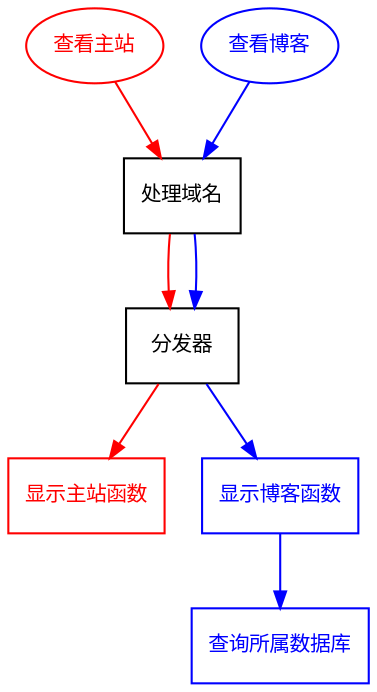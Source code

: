 digraph G {
	/*{{{*/
	fontname = "Bitstream Vera Sans";
	fontsize = 8;
	node [fontsize = 10, shape = box];
	edge [arrowsize = 0.8, fontsize = 9, color = red];/*}}}*/
	//各个图块
	viewsite[label="查看主站" shape="oval" fontcolor="red" color="red"];
	processdomain[label="处理域名"];
	distributer[label="分发器"];
	mainsite[label="显示主站函数" fontcolor="red" color="red"];
	checkdb[label="查询所属数据库" fontcolor="blue" color="blue"];

	viewblog[label="查看博客" shape="oval" fontcolor="blue" color="blue"];
	showblog[label="显示博客函数" fontcolor="blue" color="blue"];

	//流程
	viewsite -> processdomain -> distributer -> mainsite;
	
	edge [color=blue];
	viewblog -> processdomain -> distributer -> showblog ->checkdb;
}
